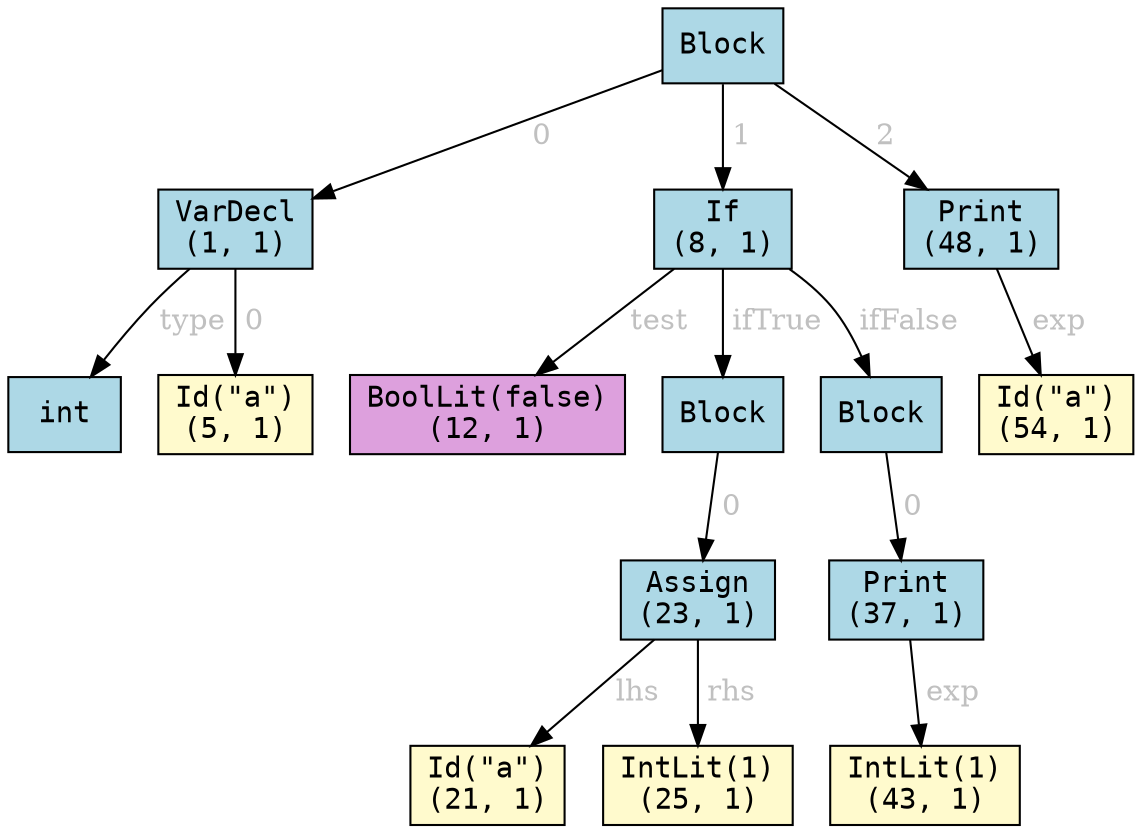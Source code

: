 digraph AST {
node [shape=box style=filled fontname=Courier];
0[label="Block" fillcolor="lightblue"];0 -> 1[label=" 0", fontcolor="gray"];
1[label="VarDecl\n(1, 1)" fillcolor="lightblue"];1 -> 2[label=" type", fontcolor="gray"];
2[label="int" fillcolor="lightblue"];1 -> 3[label=" 0", fontcolor="gray"];
3[label="Id(\"a\")\n(5, 1)" fillcolor="lemonchiffon"];0 -> 4[label=" 1", fontcolor="gray"];
4[label="If\n(8, 1)" fillcolor="lightblue"];4 -> 5[label=" test", fontcolor="gray"];
5[label="BoolLit(false)\n(12, 1)" fillcolor="plum"];4 -> 6[label=" ifTrue", fontcolor="gray"];
6[label="Block" fillcolor="lightblue"];6 -> 7[label=" 0", fontcolor="gray"];
7[label="Assign\n(23, 1)" fillcolor="lightblue"];7 -> 8[label=" lhs", fontcolor="gray"];
8[label="Id(\"a\")\n(21, 1)" fillcolor="lemonchiffon"];7 -> 9[label=" rhs", fontcolor="gray"];
9[label="IntLit(1)\n(25, 1)" fillcolor="lemonchiffon"];4 -> 10[label=" ifFalse", fontcolor="gray"];
10[label="Block" fillcolor="lightblue"];10 -> 11[label=" 0", fontcolor="gray"];
11[label="Print\n(37, 1)" fillcolor="lightblue"];11 -> 12[label=" exp", fontcolor="gray"];
12[label="IntLit(1)\n(43, 1)" fillcolor="lemonchiffon"];0 -> 13[label=" 2", fontcolor="gray"];
13[label="Print\n(48, 1)" fillcolor="lightblue"];13 -> 14[label=" exp", fontcolor="gray"];
14[label="Id(\"a\")\n(54, 1)" fillcolor="lemonchiffon"];}
